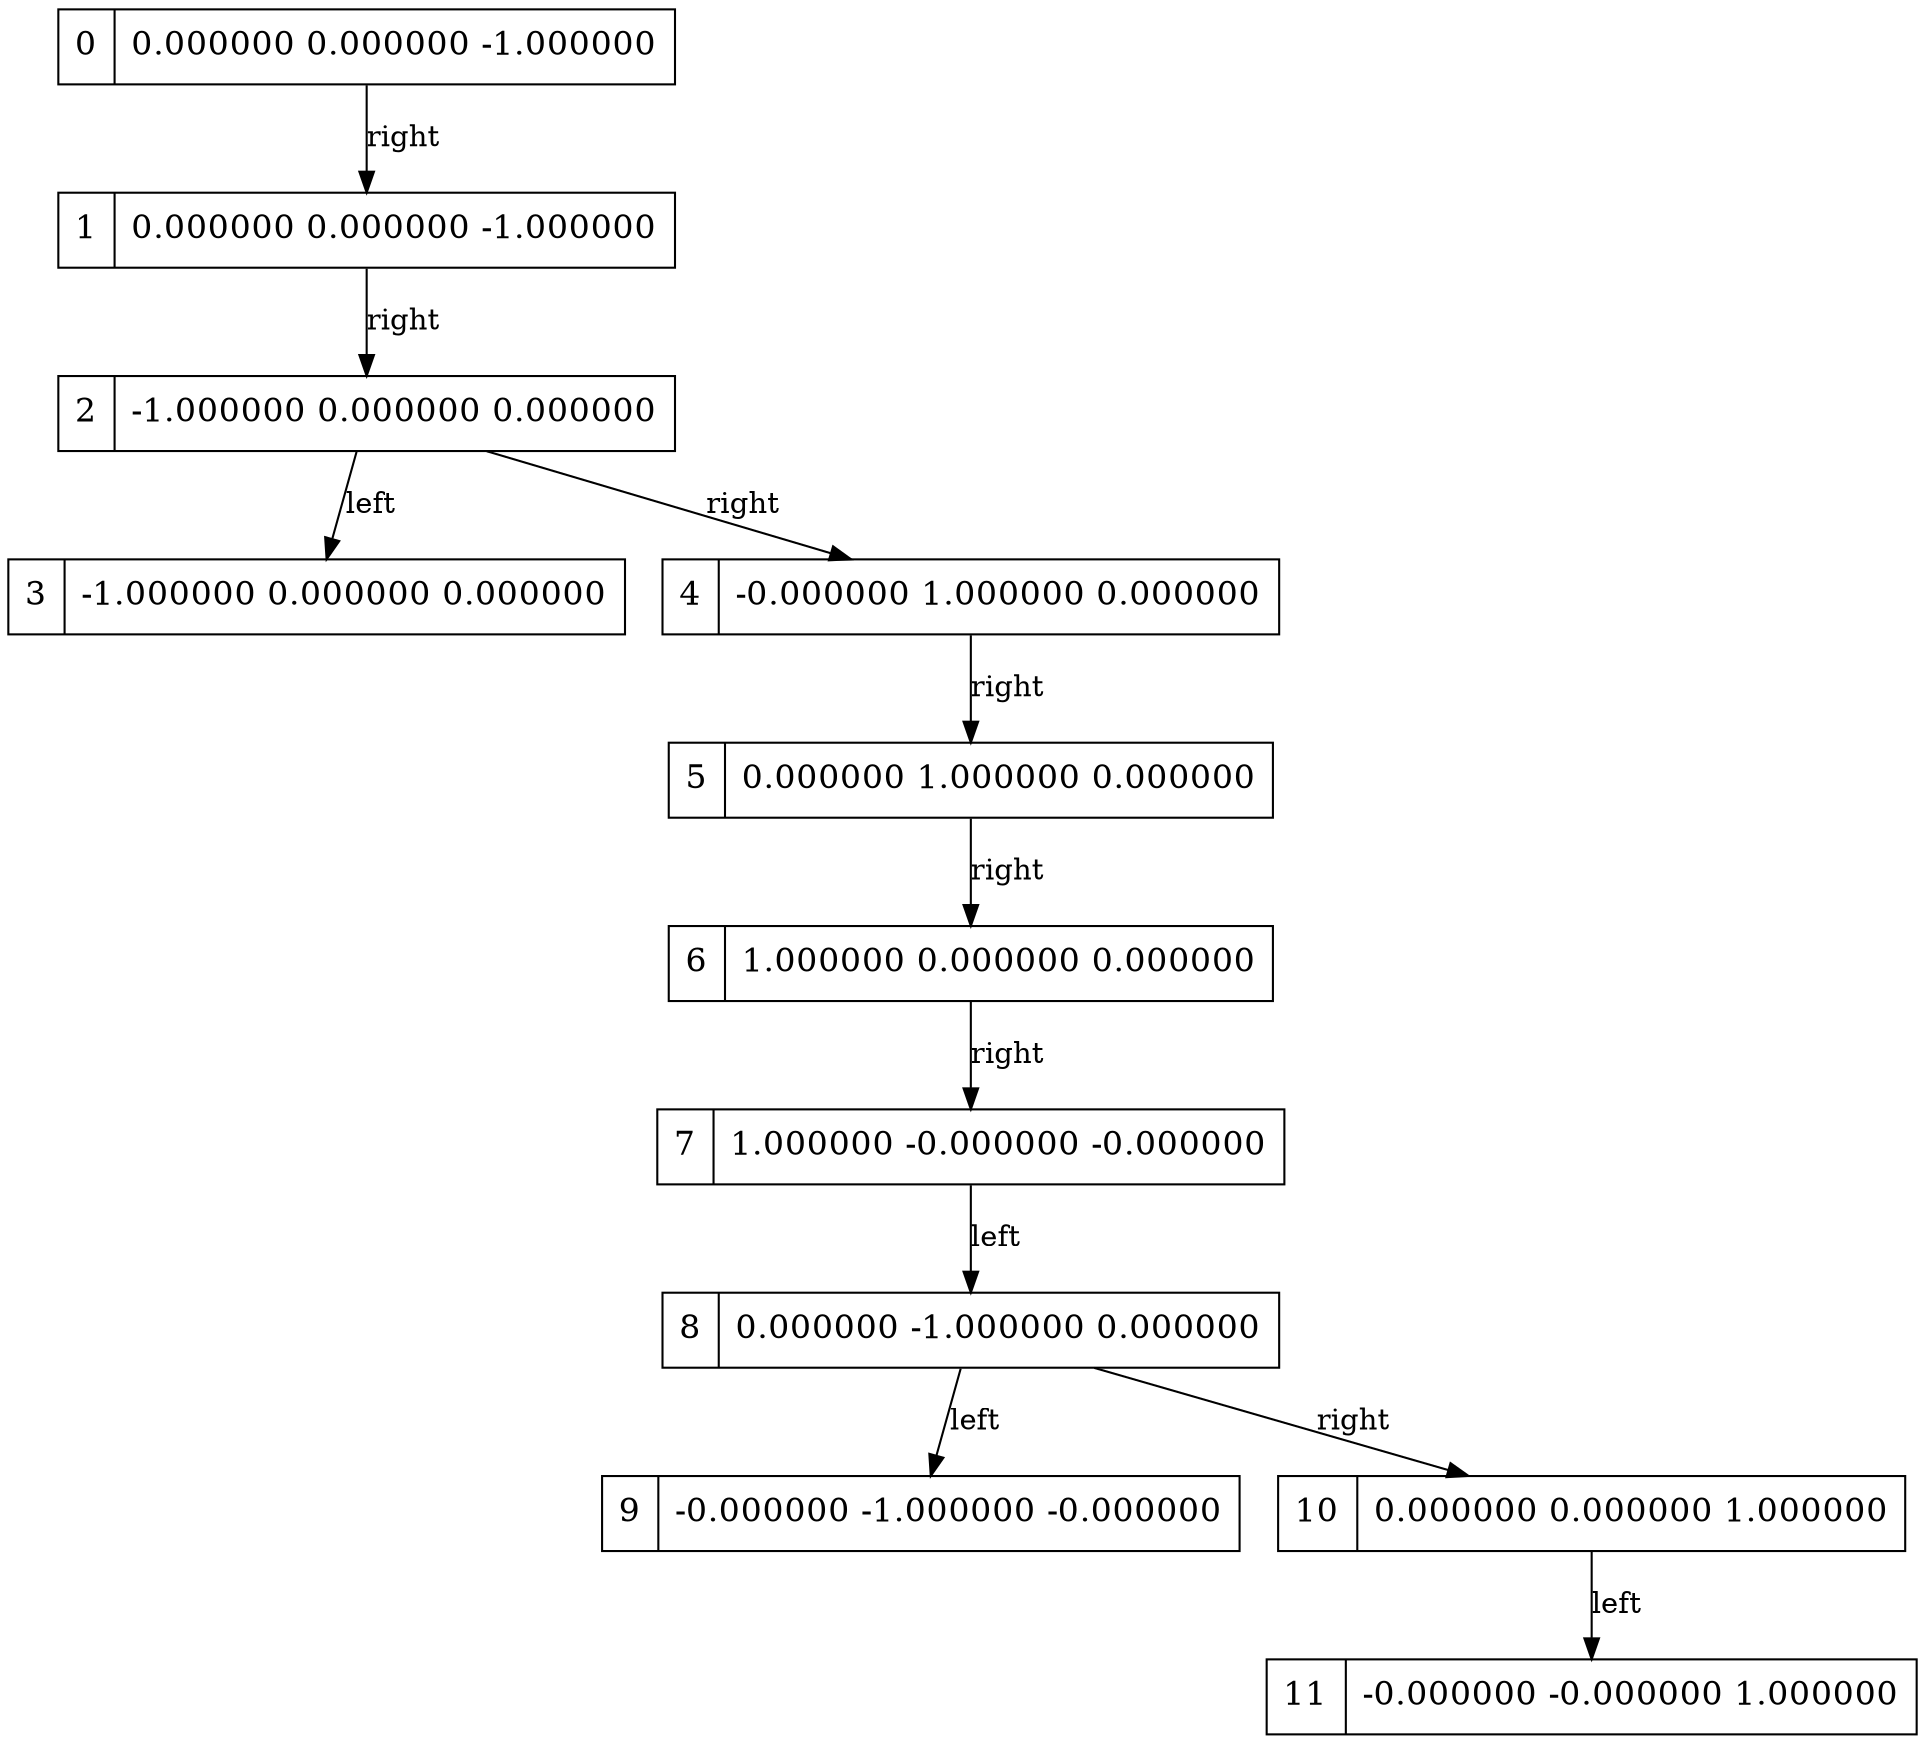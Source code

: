 digraph g { graph []; node [ fontsize="16" shape = "ellipse"]; edge [];"node0" [ label = "0 | 0.000000 0.000000 -1.000000 " shape = "record" ];"node1" [ label = "1 | 0.000000 0.000000 -1.000000 " shape = "record" ];"node2" [ label = "2 | -1.000000 0.000000 0.000000 " shape = "record" ];"node3" [ label = "3 | -1.000000 0.000000 0.000000 " shape = "record" ];"node4" [ label = "4 | -0.000000 1.000000 0.000000 " shape = "record" ];"node5" [ label = "5 | 0.000000 1.000000 0.000000 " shape = "record" ];"node6" [ label = "6 | 1.000000 0.000000 0.000000 " shape = "record" ];"node7" [ label = "7 | 1.000000 -0.000000 -0.000000 " shape = "record" ];"node8" [ label = "8 | 0.000000 -1.000000 0.000000 " shape = "record" ];"node9" [ label = "9 | -0.000000 -1.000000 -0.000000 " shape = "record" ];"node10" [ label = "10 | 0.000000 0.000000 1.000000 " shape = "record" ];"node11" [ label = "11 | -0.000000 -0.000000 1.000000 " shape = "record" ];"node0"-> "node1" [ label = "right"];"node1"-> "node2" [ label = "right"];"node2"-> "node3" [ label = "left"];"node2"-> "node4" [ label = "right"];"node4"-> "node5" [ label = "right"];"node5"-> "node6" [ label = "right"];"node6"-> "node7" [ label = "right"];"node7"-> "node8" [ label = "left"];"node8"-> "node9" [ label = "left"];"node8"-> "node10" [ label = "right"];"node10"-> "node11" [ label = "left"];}